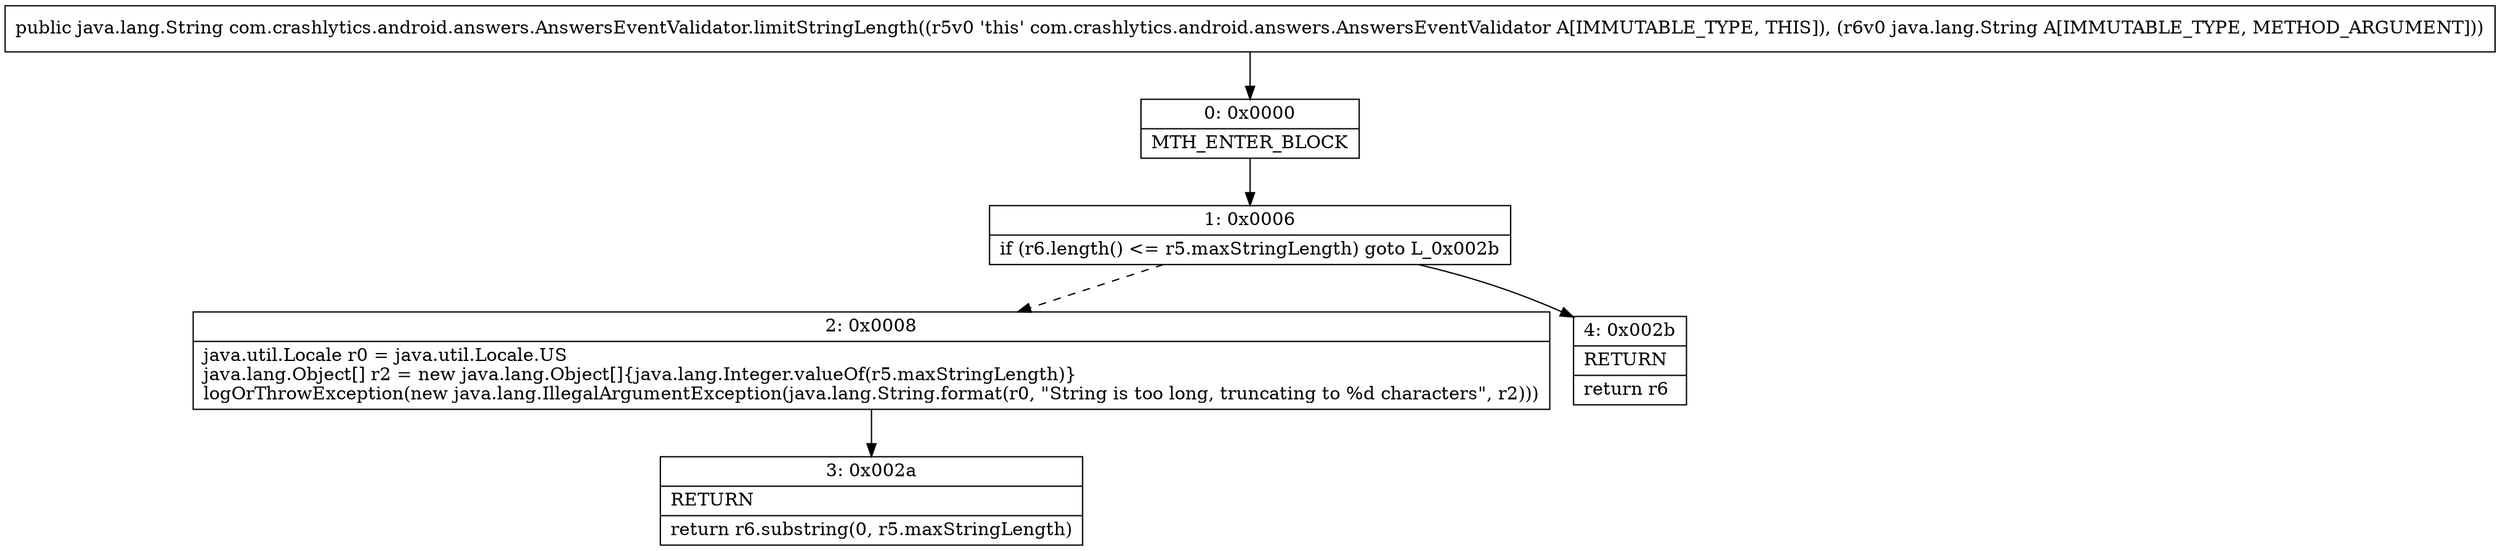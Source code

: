 digraph "CFG forcom.crashlytics.android.answers.AnswersEventValidator.limitStringLength(Ljava\/lang\/String;)Ljava\/lang\/String;" {
Node_0 [shape=record,label="{0\:\ 0x0000|MTH_ENTER_BLOCK\l}"];
Node_1 [shape=record,label="{1\:\ 0x0006|if (r6.length() \<= r5.maxStringLength) goto L_0x002b\l}"];
Node_2 [shape=record,label="{2\:\ 0x0008|java.util.Locale r0 = java.util.Locale.US\ljava.lang.Object[] r2 = new java.lang.Object[]\{java.lang.Integer.valueOf(r5.maxStringLength)\}\llogOrThrowException(new java.lang.IllegalArgumentException(java.lang.String.format(r0, \"String is too long, truncating to %d characters\", r2)))\l}"];
Node_3 [shape=record,label="{3\:\ 0x002a|RETURN\l|return r6.substring(0, r5.maxStringLength)\l}"];
Node_4 [shape=record,label="{4\:\ 0x002b|RETURN\l|return r6\l}"];
MethodNode[shape=record,label="{public java.lang.String com.crashlytics.android.answers.AnswersEventValidator.limitStringLength((r5v0 'this' com.crashlytics.android.answers.AnswersEventValidator A[IMMUTABLE_TYPE, THIS]), (r6v0 java.lang.String A[IMMUTABLE_TYPE, METHOD_ARGUMENT])) }"];
MethodNode -> Node_0;
Node_0 -> Node_1;
Node_1 -> Node_2[style=dashed];
Node_1 -> Node_4;
Node_2 -> Node_3;
}

